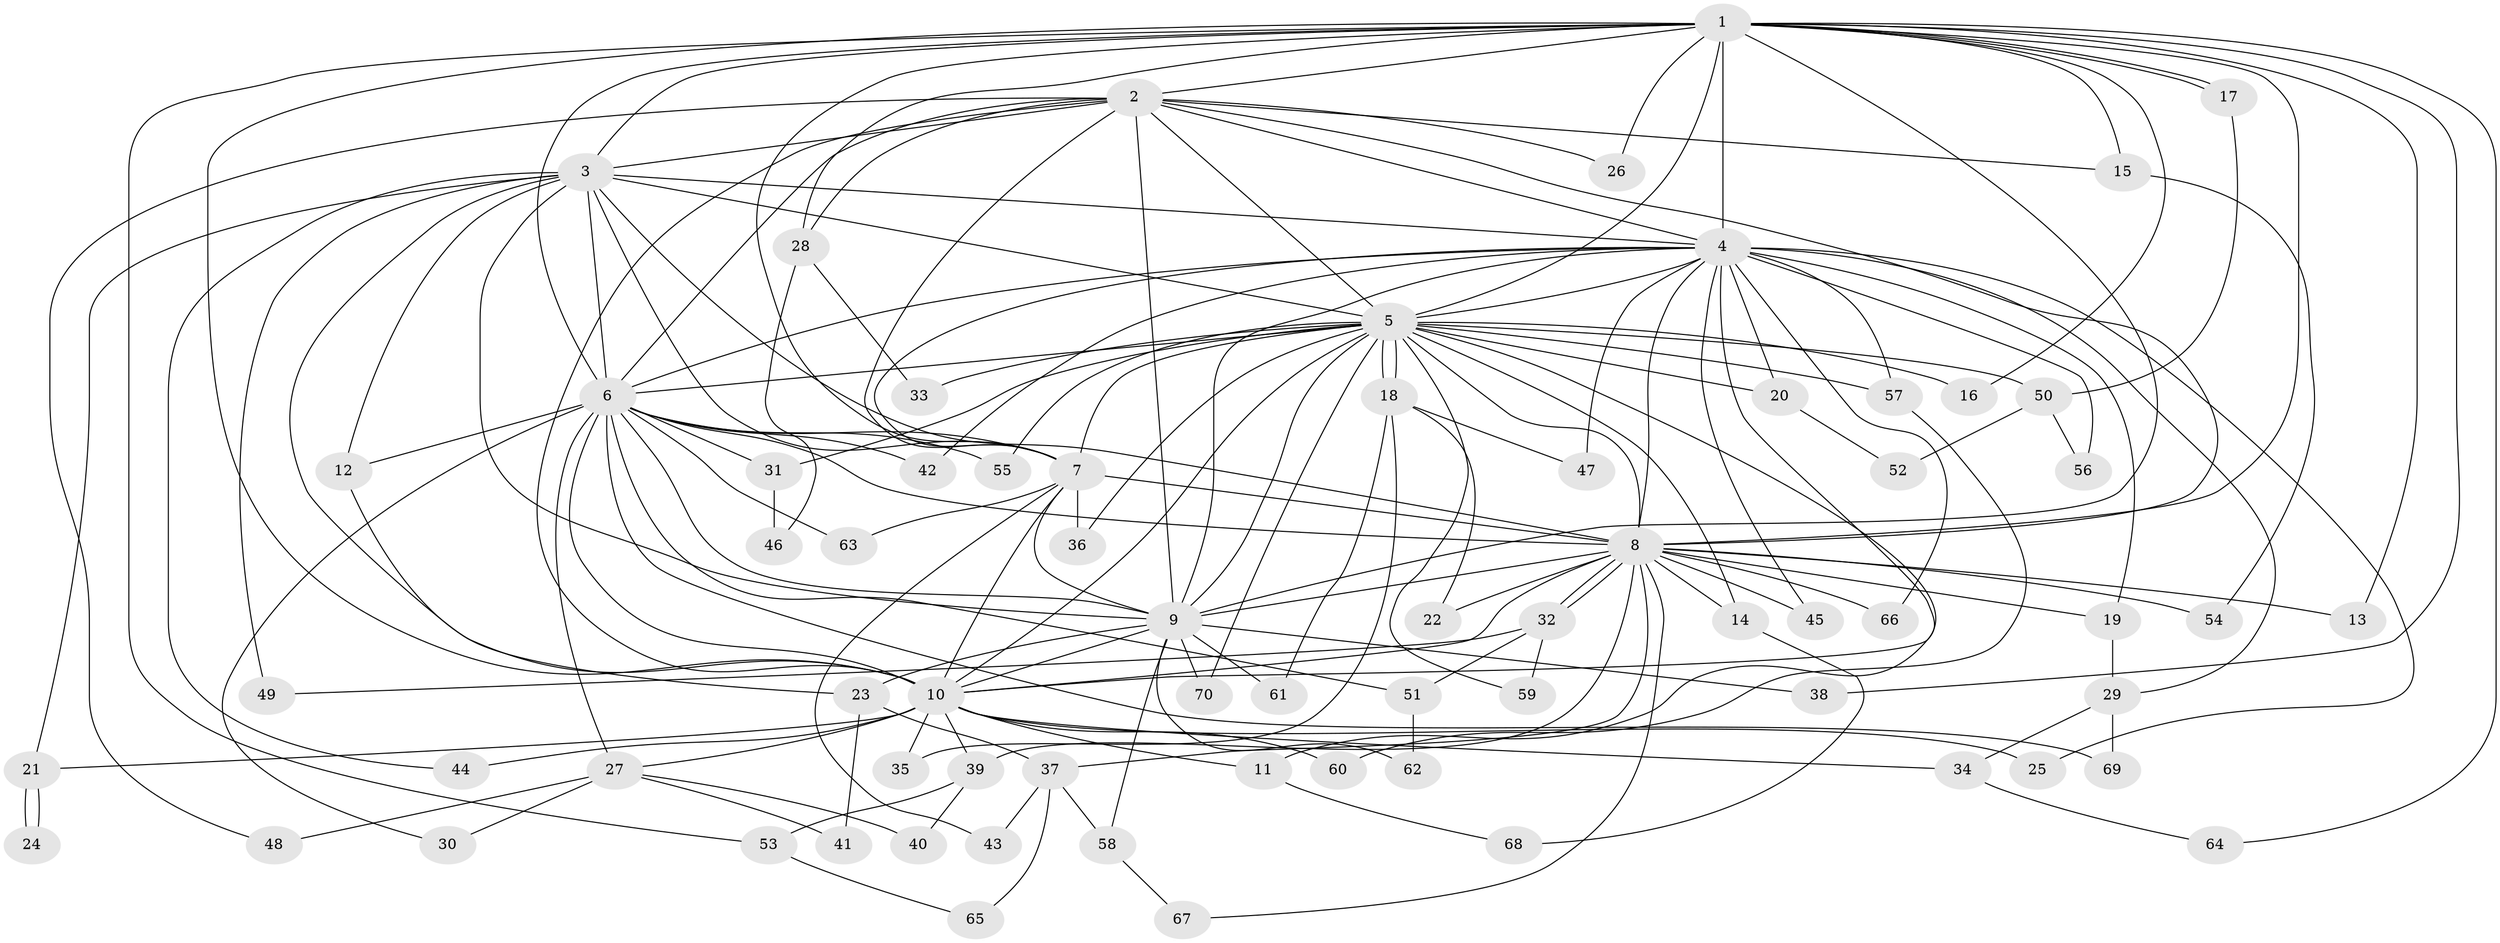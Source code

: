 // Generated by graph-tools (version 1.1) at 2025/14/03/09/25 04:14:10]
// undirected, 70 vertices, 165 edges
graph export_dot {
graph [start="1"]
  node [color=gray90,style=filled];
  1;
  2;
  3;
  4;
  5;
  6;
  7;
  8;
  9;
  10;
  11;
  12;
  13;
  14;
  15;
  16;
  17;
  18;
  19;
  20;
  21;
  22;
  23;
  24;
  25;
  26;
  27;
  28;
  29;
  30;
  31;
  32;
  33;
  34;
  35;
  36;
  37;
  38;
  39;
  40;
  41;
  42;
  43;
  44;
  45;
  46;
  47;
  48;
  49;
  50;
  51;
  52;
  53;
  54;
  55;
  56;
  57;
  58;
  59;
  60;
  61;
  62;
  63;
  64;
  65;
  66;
  67;
  68;
  69;
  70;
  1 -- 2;
  1 -- 3;
  1 -- 4;
  1 -- 5;
  1 -- 6;
  1 -- 7;
  1 -- 8;
  1 -- 9;
  1 -- 10;
  1 -- 13;
  1 -- 15;
  1 -- 16;
  1 -- 17;
  1 -- 17;
  1 -- 26;
  1 -- 28;
  1 -- 38;
  1 -- 53;
  1 -- 64;
  2 -- 3;
  2 -- 4;
  2 -- 5;
  2 -- 6;
  2 -- 7;
  2 -- 8;
  2 -- 9;
  2 -- 10;
  2 -- 15;
  2 -- 26;
  2 -- 28;
  2 -- 48;
  3 -- 4;
  3 -- 5;
  3 -- 6;
  3 -- 7;
  3 -- 8;
  3 -- 9;
  3 -- 10;
  3 -- 12;
  3 -- 21;
  3 -- 44;
  3 -- 49;
  4 -- 5;
  4 -- 6;
  4 -- 7;
  4 -- 8;
  4 -- 9;
  4 -- 10;
  4 -- 19;
  4 -- 20;
  4 -- 25;
  4 -- 29;
  4 -- 42;
  4 -- 45;
  4 -- 47;
  4 -- 56;
  4 -- 57;
  4 -- 66;
  5 -- 6;
  5 -- 7;
  5 -- 8;
  5 -- 9;
  5 -- 10;
  5 -- 11;
  5 -- 14;
  5 -- 16;
  5 -- 18;
  5 -- 18;
  5 -- 20;
  5 -- 31;
  5 -- 33;
  5 -- 36;
  5 -- 50;
  5 -- 55;
  5 -- 57;
  5 -- 59;
  5 -- 70;
  6 -- 7;
  6 -- 8;
  6 -- 9;
  6 -- 10;
  6 -- 12;
  6 -- 27;
  6 -- 30;
  6 -- 31;
  6 -- 42;
  6 -- 51;
  6 -- 55;
  6 -- 63;
  6 -- 69;
  7 -- 8;
  7 -- 9;
  7 -- 10;
  7 -- 36;
  7 -- 43;
  7 -- 63;
  8 -- 9;
  8 -- 10;
  8 -- 13;
  8 -- 14;
  8 -- 19;
  8 -- 22;
  8 -- 32;
  8 -- 32;
  8 -- 37;
  8 -- 39;
  8 -- 45;
  8 -- 54;
  8 -- 66;
  8 -- 67;
  9 -- 10;
  9 -- 23;
  9 -- 38;
  9 -- 58;
  9 -- 61;
  9 -- 62;
  9 -- 70;
  10 -- 11;
  10 -- 21;
  10 -- 25;
  10 -- 27;
  10 -- 34;
  10 -- 35;
  10 -- 39;
  10 -- 44;
  10 -- 60;
  11 -- 68;
  12 -- 23;
  14 -- 68;
  15 -- 54;
  17 -- 50;
  18 -- 22;
  18 -- 35;
  18 -- 47;
  18 -- 61;
  19 -- 29;
  20 -- 52;
  21 -- 24;
  21 -- 24;
  23 -- 37;
  23 -- 41;
  27 -- 30;
  27 -- 40;
  27 -- 41;
  27 -- 48;
  28 -- 33;
  28 -- 46;
  29 -- 34;
  29 -- 69;
  31 -- 46;
  32 -- 49;
  32 -- 51;
  32 -- 59;
  34 -- 64;
  37 -- 43;
  37 -- 58;
  37 -- 65;
  39 -- 40;
  39 -- 53;
  50 -- 52;
  50 -- 56;
  51 -- 62;
  53 -- 65;
  57 -- 60;
  58 -- 67;
}
